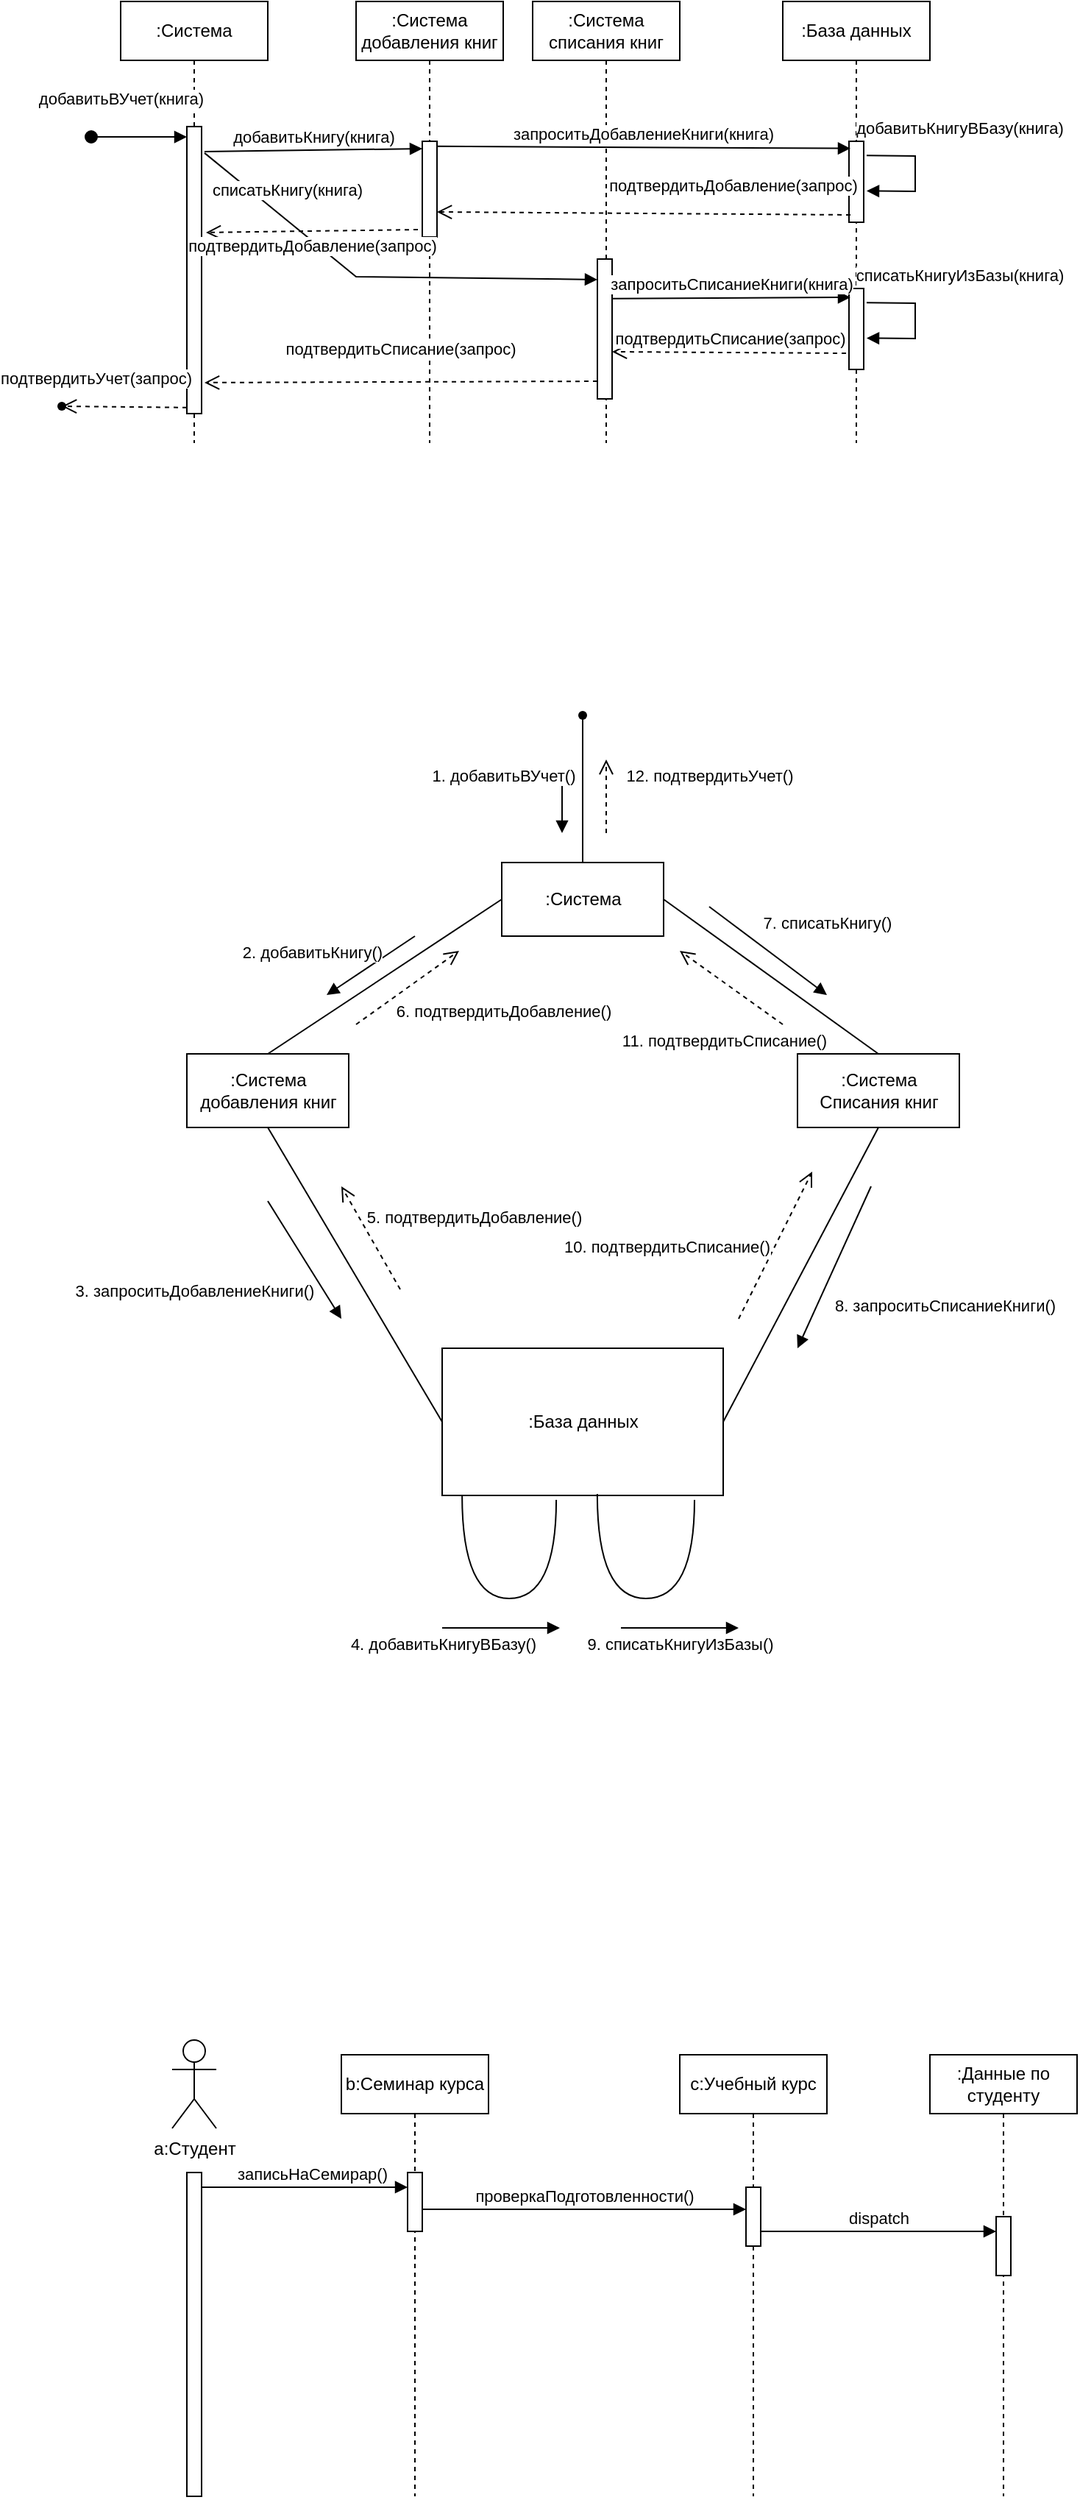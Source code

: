 <mxfile version="21.0.6" type="github">
  <diagram id="tuKGfG5eKeDsHUazF-pp" name="Страница 1">
    <mxGraphModel dx="1813" dy="741" grid="1" gridSize="10" guides="1" tooltips="1" connect="1" arrows="1" fold="1" page="1" pageScale="1" pageWidth="827" pageHeight="1169" math="0" shadow="0">
      <root>
        <mxCell id="0" />
        <mxCell id="1" parent="0" />
        <mxCell id="JLdi7RP3N2sEZm00f1cI-3" value=":Система" style="shape=umlLifeline;perimeter=lifelinePerimeter;whiteSpace=wrap;html=1;container=1;collapsible=0;recursiveResize=0;outlineConnect=0;" parent="1" vertex="1">
          <mxGeometry x="80" y="285" width="100" height="300" as="geometry" />
        </mxCell>
        <mxCell id="JLdi7RP3N2sEZm00f1cI-4" value="" style="html=1;points=[];perimeter=orthogonalPerimeter;" parent="JLdi7RP3N2sEZm00f1cI-3" vertex="1">
          <mxGeometry x="45" y="85" width="10" height="195" as="geometry" />
        </mxCell>
        <mxCell id="JLdi7RP3N2sEZm00f1cI-5" value="добавитьВУчет(книга)" style="html=1;verticalAlign=bottom;startArrow=oval;startFill=1;endArrow=block;startSize=8;rounded=0;entryX=0;entryY=0.036;entryDx=0;entryDy=0;entryPerimeter=0;" parent="1" target="JLdi7RP3N2sEZm00f1cI-4" edge="1">
          <mxGeometry x="-0.385" y="17" width="60" relative="1" as="geometry">
            <mxPoint x="60" y="377" as="sourcePoint" />
            <mxPoint x="160" y="380" as="targetPoint" />
            <mxPoint as="offset" />
          </mxGeometry>
        </mxCell>
        <mxCell id="JLdi7RP3N2sEZm00f1cI-6" value=":Система добавления книг" style="shape=umlLifeline;perimeter=lifelinePerimeter;whiteSpace=wrap;html=1;container=1;collapsible=0;recursiveResize=0;outlineConnect=0;" parent="1" vertex="1">
          <mxGeometry x="240" y="285" width="100" height="300" as="geometry" />
        </mxCell>
        <mxCell id="JLdi7RP3N2sEZm00f1cI-8" value="" style="html=1;points=[];perimeter=orthogonalPerimeter;" parent="JLdi7RP3N2sEZm00f1cI-6" vertex="1">
          <mxGeometry x="45" y="95" width="10" height="65" as="geometry" />
        </mxCell>
        <mxCell id="JLdi7RP3N2sEZm00f1cI-7" value=":Система списания книг" style="shape=umlLifeline;perimeter=lifelinePerimeter;whiteSpace=wrap;html=1;container=1;collapsible=0;recursiveResize=0;outlineConnect=0;" parent="1" vertex="1">
          <mxGeometry x="360" y="285" width="100" height="300" as="geometry" />
        </mxCell>
        <mxCell id="JLdi7RP3N2sEZm00f1cI-11" value="" style="html=1;points=[];perimeter=orthogonalPerimeter;" parent="JLdi7RP3N2sEZm00f1cI-7" vertex="1">
          <mxGeometry x="44" y="175" width="10" height="95" as="geometry" />
        </mxCell>
        <mxCell id="JLdi7RP3N2sEZm00f1cI-9" value="добавитьКнигу(книга)" style="html=1;verticalAlign=bottom;endArrow=block;rounded=0;exitX=1.2;exitY=0.087;exitDx=0;exitDy=0;exitPerimeter=0;entryX=0;entryY=0.077;entryDx=0;entryDy=0;entryPerimeter=0;" parent="1" source="JLdi7RP3N2sEZm00f1cI-4" target="JLdi7RP3N2sEZm00f1cI-8" edge="1">
          <mxGeometry width="80" relative="1" as="geometry">
            <mxPoint x="180" y="380" as="sourcePoint" />
            <mxPoint x="260" y="380" as="targetPoint" />
          </mxGeometry>
        </mxCell>
        <mxCell id="JLdi7RP3N2sEZm00f1cI-12" value="списатьКнигу(книга)" style="html=1;verticalAlign=bottom;endArrow=block;rounded=0;entryX=0;entryY=0.147;entryDx=0;entryDy=0;entryPerimeter=0;exitX=1.2;exitY=0.092;exitDx=0;exitDy=0;exitPerimeter=0;" parent="1" source="JLdi7RP3N2sEZm00f1cI-4" target="JLdi7RP3N2sEZm00f1cI-11" edge="1">
          <mxGeometry x="-0.558" y="9" width="80" relative="1" as="geometry">
            <mxPoint x="230" y="480" as="sourcePoint" />
            <mxPoint x="560" y="400" as="targetPoint" />
            <mxPoint as="offset" />
            <Array as="points">
              <mxPoint x="240" y="472" />
            </Array>
          </mxGeometry>
        </mxCell>
        <mxCell id="JLdi7RP3N2sEZm00f1cI-13" value=":База данных" style="shape=umlLifeline;perimeter=lifelinePerimeter;whiteSpace=wrap;html=1;container=1;collapsible=0;recursiveResize=0;outlineConnect=0;" parent="1" vertex="1">
          <mxGeometry x="530" y="285" width="100" height="300" as="geometry" />
        </mxCell>
        <mxCell id="FKkt8DUy-5Z0HEHGqQdj-4" value="" style="html=1;points=[];perimeter=orthogonalPerimeter;" parent="JLdi7RP3N2sEZm00f1cI-13" vertex="1">
          <mxGeometry x="45" y="95" width="10" height="55" as="geometry" />
        </mxCell>
        <mxCell id="FKkt8DUy-5Z0HEHGqQdj-8" value="добавитьКнигуВБазу(книга)" style="html=1;verticalAlign=bottom;endArrow=block;rounded=0;exitX=1.2;exitY=0.175;exitDx=0;exitDy=0;exitPerimeter=0;entryX=1.2;entryY=0.613;entryDx=0;entryDy=0;entryPerimeter=0;" parent="JLdi7RP3N2sEZm00f1cI-13" source="FKkt8DUy-5Z0HEHGqQdj-4" target="FKkt8DUy-5Z0HEHGqQdj-4" edge="1">
          <mxGeometry x="-0.267" y="32" width="80" relative="1" as="geometry">
            <mxPoint x="120" y="125" as="sourcePoint" />
            <mxPoint x="200" y="125" as="targetPoint" />
            <Array as="points">
              <mxPoint x="90" y="105" />
              <mxPoint x="90" y="129" />
            </Array>
            <mxPoint x="-2" y="-10" as="offset" />
          </mxGeometry>
        </mxCell>
        <mxCell id="FKkt8DUy-5Z0HEHGqQdj-10" value="" style="html=1;points=[];perimeter=orthogonalPerimeter;" parent="JLdi7RP3N2sEZm00f1cI-13" vertex="1">
          <mxGeometry x="45" y="195" width="10" height="55" as="geometry" />
        </mxCell>
        <mxCell id="FKkt8DUy-5Z0HEHGqQdj-11" value="списатьКнигуИзБазы(книга)" style="html=1;verticalAlign=bottom;endArrow=block;rounded=0;exitX=1.2;exitY=0.175;exitDx=0;exitDy=0;exitPerimeter=0;entryX=1.2;entryY=0.613;entryDx=0;entryDy=0;entryPerimeter=0;" parent="JLdi7RP3N2sEZm00f1cI-13" source="FKkt8DUy-5Z0HEHGqQdj-10" target="FKkt8DUy-5Z0HEHGqQdj-10" edge="1">
          <mxGeometry x="-0.267" y="32" width="80" relative="1" as="geometry">
            <mxPoint x="-360" y="-60" as="sourcePoint" />
            <mxPoint x="-280" y="-60" as="targetPoint" />
            <Array as="points">
              <mxPoint x="90" y="205" />
              <mxPoint x="90" y="229" />
            </Array>
            <mxPoint x="-2" y="-10" as="offset" />
          </mxGeometry>
        </mxCell>
        <mxCell id="FKkt8DUy-5Z0HEHGqQdj-5" value="запроситьДобавлениеКниги(книга)" style="html=1;verticalAlign=bottom;endArrow=block;rounded=0;exitX=1;exitY=0.052;exitDx=0;exitDy=0;exitPerimeter=0;entryX=0.1;entryY=0.088;entryDx=0;entryDy=0;entryPerimeter=0;" parent="1" source="JLdi7RP3N2sEZm00f1cI-8" target="FKkt8DUy-5Z0HEHGqQdj-4" edge="1">
          <mxGeometry width="80" relative="1" as="geometry">
            <mxPoint x="370" y="480" as="sourcePoint" />
            <mxPoint x="510" y="388" as="targetPoint" />
          </mxGeometry>
        </mxCell>
        <mxCell id="FKkt8DUy-5Z0HEHGqQdj-9" value="подтвердитьДобавление(запрос)" style="html=1;verticalAlign=bottom;endArrow=open;dashed=1;endSize=8;rounded=0;exitX=0.1;exitY=0.909;exitDx=0;exitDy=0;exitPerimeter=0;entryX=1;entryY=0.738;entryDx=0;entryDy=0;entryPerimeter=0;" parent="1" source="FKkt8DUy-5Z0HEHGqQdj-4" target="JLdi7RP3N2sEZm00f1cI-8" edge="1">
          <mxGeometry x="-0.429" y="-10" relative="1" as="geometry">
            <mxPoint x="460" y="670" as="sourcePoint" />
            <mxPoint x="300" y="430" as="targetPoint" />
            <Array as="points" />
            <mxPoint as="offset" />
          </mxGeometry>
        </mxCell>
        <mxCell id="FKkt8DUy-5Z0HEHGqQdj-12" value="запроситьСписаниеКниги(книга)" style="html=1;verticalAlign=bottom;endArrow=block;rounded=0;entryX=0.1;entryY=0.109;entryDx=0;entryDy=0;entryPerimeter=0;exitX=0.54;exitY=0.673;exitDx=0;exitDy=0;exitPerimeter=0;" parent="1" source="JLdi7RP3N2sEZm00f1cI-7" target="FKkt8DUy-5Z0HEHGqQdj-10" edge="1">
          <mxGeometry width="80" relative="1" as="geometry">
            <mxPoint x="420" y="490" as="sourcePoint" />
            <mxPoint x="450" y="480" as="targetPoint" />
          </mxGeometry>
        </mxCell>
        <mxCell id="FKkt8DUy-5Z0HEHGqQdj-13" value="подтвердитьСписание(запрос)" style="html=1;verticalAlign=bottom;endArrow=open;dashed=1;endSize=8;rounded=0;exitX=-0.2;exitY=0.8;exitDx=0;exitDy=0;exitPerimeter=0;entryX=1;entryY=0.663;entryDx=0;entryDy=0;entryPerimeter=0;" parent="1" source="FKkt8DUy-5Z0HEHGqQdj-10" target="JLdi7RP3N2sEZm00f1cI-11" edge="1">
          <mxGeometry relative="1" as="geometry">
            <mxPoint x="450" y="480" as="sourcePoint" />
            <mxPoint x="370" y="480" as="targetPoint" />
          </mxGeometry>
        </mxCell>
        <mxCell id="FKkt8DUy-5Z0HEHGqQdj-14" value="подтвердитьДобавление(запрос)" style="html=1;verticalAlign=bottom;endArrow=open;dashed=1;endSize=8;rounded=0;exitX=-0.3;exitY=0.923;exitDx=0;exitDy=0;exitPerimeter=0;entryX=1.3;entryY=0.369;entryDx=0;entryDy=0;entryPerimeter=0;" parent="1" source="JLdi7RP3N2sEZm00f1cI-8" target="JLdi7RP3N2sEZm00f1cI-4" edge="1">
          <mxGeometry x="0.004" y="19" relative="1" as="geometry">
            <mxPoint x="250" y="660" as="sourcePoint" />
            <mxPoint x="170" y="660" as="targetPoint" />
            <mxPoint as="offset" />
          </mxGeometry>
        </mxCell>
        <mxCell id="FKkt8DUy-5Z0HEHGqQdj-15" value="подтвердитьСписание(запрос)" style="html=1;verticalAlign=bottom;endArrow=open;dashed=1;endSize=8;rounded=0;exitX=0;exitY=0.874;exitDx=0;exitDy=0;exitPerimeter=0;entryX=1.2;entryY=0.892;entryDx=0;entryDy=0;entryPerimeter=0;" parent="1" source="JLdi7RP3N2sEZm00f1cI-11" target="JLdi7RP3N2sEZm00f1cI-4" edge="1">
          <mxGeometry x="0.001" y="-13" relative="1" as="geometry">
            <mxPoint x="320" y="690" as="sourcePoint" />
            <mxPoint x="240" y="690" as="targetPoint" />
            <mxPoint as="offset" />
          </mxGeometry>
        </mxCell>
        <mxCell id="FKkt8DUy-5Z0HEHGqQdj-19" value="подтвердитьУчет(запрос)" style="html=1;verticalAlign=bottom;endArrow=open;dashed=1;endSize=8;rounded=0;exitX=0;exitY=0.979;exitDx=0;exitDy=0;exitPerimeter=0;entryX=1.15;entryY=0.575;entryDx=0;entryDy=0;entryPerimeter=0;" parent="1" source="JLdi7RP3N2sEZm00f1cI-4" target="FKkt8DUy-5Z0HEHGqQdj-20" edge="1">
          <mxGeometry x="0.47" y="-10" relative="1" as="geometry">
            <mxPoint x="120" y="560" as="sourcePoint" />
            <mxPoint x="50" y="560" as="targetPoint" />
            <mxPoint as="offset" />
          </mxGeometry>
        </mxCell>
        <mxCell id="FKkt8DUy-5Z0HEHGqQdj-20" value="" style="shape=waypoint;sketch=0;fillStyle=solid;size=6;pointerEvents=1;points=[];fillColor=none;resizable=0;rotatable=0;perimeter=centerPerimeter;snapToPoint=1;" parent="1" vertex="1">
          <mxGeometry x="20" y="540" width="40" height="40" as="geometry" />
        </mxCell>
        <mxCell id="FKkt8DUy-5Z0HEHGqQdj-25" value="" style="shape=waypoint;sketch=0;fillStyle=solid;size=6;pointerEvents=1;points=[];fillColor=none;resizable=0;rotatable=0;perimeter=centerPerimeter;snapToPoint=1;" parent="1" vertex="1">
          <mxGeometry x="374" y="750" width="40" height="40" as="geometry" />
        </mxCell>
        <mxCell id="FKkt8DUy-5Z0HEHGqQdj-26" value=":Система" style="html=1;" parent="1" vertex="1">
          <mxGeometry x="339" y="870" width="110" height="50" as="geometry" />
        </mxCell>
        <mxCell id="FKkt8DUy-5Z0HEHGqQdj-27" value="" style="endArrow=none;html=1;rounded=0;exitX=0.5;exitY=0;exitDx=0;exitDy=0;entryX=0.525;entryY=1.075;entryDx=0;entryDy=0;entryPerimeter=0;" parent="1" source="FKkt8DUy-5Z0HEHGqQdj-26" target="FKkt8DUy-5Z0HEHGqQdj-25" edge="1">
          <mxGeometry width="50" height="50" relative="1" as="geometry">
            <mxPoint x="390" y="700" as="sourcePoint" />
            <mxPoint x="440" y="650" as="targetPoint" />
          </mxGeometry>
        </mxCell>
        <mxCell id="FKkt8DUy-5Z0HEHGqQdj-28" value="1. добавитьВУчет()" style="html=1;verticalAlign=bottom;endArrow=block;rounded=0;" parent="1" edge="1">
          <mxGeometry x="-0.5" y="-40" width="80" relative="1" as="geometry">
            <mxPoint x="380" y="810" as="sourcePoint" />
            <mxPoint x="380" y="850" as="targetPoint" />
            <mxPoint as="offset" />
          </mxGeometry>
        </mxCell>
        <mxCell id="FKkt8DUy-5Z0HEHGqQdj-29" value="12. подтвердитьУчет()" style="html=1;verticalAlign=bottom;endArrow=open;dashed=1;endSize=8;rounded=0;" parent="1" edge="1">
          <mxGeometry x="0.2" y="-70" relative="1" as="geometry">
            <mxPoint x="410" y="850" as="sourcePoint" />
            <mxPoint x="410" y="800" as="targetPoint" />
            <mxPoint as="offset" />
          </mxGeometry>
        </mxCell>
        <mxCell id="FKkt8DUy-5Z0HEHGqQdj-30" value=":Система &lt;br&gt;добавления книг" style="html=1;" parent="1" vertex="1">
          <mxGeometry x="125" y="1000" width="110" height="50" as="geometry" />
        </mxCell>
        <mxCell id="FKkt8DUy-5Z0HEHGqQdj-31" value="" style="endArrow=none;html=1;rounded=0;exitX=0.5;exitY=0;exitDx=0;exitDy=0;entryX=0;entryY=0.5;entryDx=0;entryDy=0;" parent="1" source="FKkt8DUy-5Z0HEHGqQdj-30" target="FKkt8DUy-5Z0HEHGqQdj-26" edge="1">
          <mxGeometry width="50" height="50" relative="1" as="geometry">
            <mxPoint x="180" y="960" as="sourcePoint" />
            <mxPoint x="230" y="910" as="targetPoint" />
          </mxGeometry>
        </mxCell>
        <mxCell id="FKkt8DUy-5Z0HEHGqQdj-32" value=":База данных" style="html=1;" parent="1" vertex="1">
          <mxGeometry x="298.5" y="1200" width="191" height="100" as="geometry" />
        </mxCell>
        <mxCell id="FKkt8DUy-5Z0HEHGqQdj-33" value="" style="endArrow=none;html=1;rounded=0;entryX=0.5;entryY=1;entryDx=0;entryDy=0;exitX=0;exitY=0.5;exitDx=0;exitDy=0;" parent="1" source="FKkt8DUy-5Z0HEHGqQdj-32" target="FKkt8DUy-5Z0HEHGqQdj-30" edge="1">
          <mxGeometry width="50" height="50" relative="1" as="geometry">
            <mxPoint x="170" y="1210" as="sourcePoint" />
            <mxPoint x="220" y="1160" as="targetPoint" />
          </mxGeometry>
        </mxCell>
        <mxCell id="FKkt8DUy-5Z0HEHGqQdj-35" value="" style="endArrow=none;html=1;rounded=0;edgeStyle=orthogonalEdgeStyle;curved=1;exitX=0.071;exitY=1;exitDx=0;exitDy=0;exitPerimeter=0;entryX=0.406;entryY=1.03;entryDx=0;entryDy=0;entryPerimeter=0;" parent="1" source="FKkt8DUy-5Z0HEHGqQdj-32" target="FKkt8DUy-5Z0HEHGqQdj-32" edge="1">
          <mxGeometry width="50" height="50" relative="1" as="geometry">
            <mxPoint x="330" y="1410" as="sourcePoint" />
            <mxPoint x="360" y="1400" as="targetPoint" />
            <Array as="points">
              <mxPoint x="312" y="1370" />
              <mxPoint x="376" y="1370" />
            </Array>
          </mxGeometry>
        </mxCell>
        <mxCell id="FKkt8DUy-5Z0HEHGqQdj-36" value="" style="endArrow=none;html=1;rounded=0;edgeStyle=orthogonalEdgeStyle;curved=1;exitX=0.552;exitY=0.99;exitDx=0;exitDy=0;exitPerimeter=0;entryX=0.903;entryY=1.03;entryDx=0;entryDy=0;entryPerimeter=0;" parent="1" source="FKkt8DUy-5Z0HEHGqQdj-32" target="FKkt8DUy-5Z0HEHGqQdj-32" edge="1">
          <mxGeometry width="50" height="50" relative="1" as="geometry">
            <mxPoint x="414.001" y="1310" as="sourcePoint" />
            <mxPoint x="477.986" y="1313" as="targetPoint" />
            <Array as="points">
              <mxPoint x="404" y="1370" />
              <mxPoint x="470" y="1370" />
            </Array>
          </mxGeometry>
        </mxCell>
        <mxCell id="FKkt8DUy-5Z0HEHGqQdj-37" value=":Система &lt;br&gt;Списания книг" style="html=1;" parent="1" vertex="1">
          <mxGeometry x="540" y="1000" width="110" height="50" as="geometry" />
        </mxCell>
        <mxCell id="FKkt8DUy-5Z0HEHGqQdj-38" value="" style="endArrow=none;html=1;rounded=0;curved=1;exitX=1;exitY=0.5;exitDx=0;exitDy=0;entryX=0.5;entryY=1;entryDx=0;entryDy=0;" parent="1" source="FKkt8DUy-5Z0HEHGqQdj-32" target="FKkt8DUy-5Z0HEHGqQdj-37" edge="1">
          <mxGeometry width="50" height="50" relative="1" as="geometry">
            <mxPoint x="390" y="1110" as="sourcePoint" />
            <mxPoint x="440" y="1060" as="targetPoint" />
          </mxGeometry>
        </mxCell>
        <mxCell id="FKkt8DUy-5Z0HEHGqQdj-39" value="" style="endArrow=none;html=1;rounded=0;curved=1;exitX=0.5;exitY=0;exitDx=0;exitDy=0;entryX=1;entryY=0.5;entryDx=0;entryDy=0;" parent="1" source="FKkt8DUy-5Z0HEHGqQdj-37" target="FKkt8DUy-5Z0HEHGqQdj-26" edge="1">
          <mxGeometry width="50" height="50" relative="1" as="geometry">
            <mxPoint x="570" y="960" as="sourcePoint" />
            <mxPoint x="620" y="910" as="targetPoint" />
          </mxGeometry>
        </mxCell>
        <mxCell id="FKkt8DUy-5Z0HEHGqQdj-40" value="2. добавитьКнигу()" style="html=1;verticalAlign=bottom;endArrow=block;rounded=0;curved=1;" parent="1" edge="1">
          <mxGeometry x="0.923" y="-22" width="80" relative="1" as="geometry">
            <mxPoint x="280" y="920" as="sourcePoint" />
            <mxPoint x="220" y="960" as="targetPoint" />
            <mxPoint as="offset" />
          </mxGeometry>
        </mxCell>
        <mxCell id="FKkt8DUy-5Z0HEHGqQdj-41" value="3. запроситьДобавлениеКниги()" style="html=1;verticalAlign=bottom;endArrow=block;rounded=0;curved=1;" parent="1" edge="1">
          <mxGeometry x="-0.303" y="-79" width="80" relative="1" as="geometry">
            <mxPoint x="180" y="1100" as="sourcePoint" />
            <mxPoint x="230" y="1180" as="targetPoint" />
            <mxPoint as="offset" />
          </mxGeometry>
        </mxCell>
        <mxCell id="FKkt8DUy-5Z0HEHGqQdj-42" value="4. добавитьКнигуВБазу()" style="html=1;verticalAlign=bottom;endArrow=block;rounded=0;curved=1;" parent="1" edge="1">
          <mxGeometry x="-1" y="-20" width="80" relative="1" as="geometry">
            <mxPoint x="298.5" y="1390" as="sourcePoint" />
            <mxPoint x="378.5" y="1390" as="targetPoint" />
            <mxPoint as="offset" />
          </mxGeometry>
        </mxCell>
        <mxCell id="FKkt8DUy-5Z0HEHGqQdj-43" value="5. подтвердитьДобавление()" style="html=1;verticalAlign=bottom;endArrow=open;dashed=1;endSize=8;rounded=0;curved=1;" parent="1" edge="1">
          <mxGeometry x="-0.754" y="-63" relative="1" as="geometry">
            <mxPoint x="270" y="1160" as="sourcePoint" />
            <mxPoint x="230" y="1090" as="targetPoint" />
            <mxPoint as="offset" />
          </mxGeometry>
        </mxCell>
        <mxCell id="FKkt8DUy-5Z0HEHGqQdj-44" value="6. подтвердитьДобавление()" style="html=1;verticalAlign=bottom;endArrow=open;dashed=1;endSize=8;rounded=0;curved=1;" parent="1" edge="1">
          <mxGeometry x="0.892" y="-58" relative="1" as="geometry">
            <mxPoint x="240" y="980" as="sourcePoint" />
            <mxPoint x="310" y="930" as="targetPoint" />
            <mxPoint as="offset" />
          </mxGeometry>
        </mxCell>
        <mxCell id="FKkt8DUy-5Z0HEHGqQdj-45" value="7. списатьКнигу()" style="html=1;verticalAlign=bottom;endArrow=block;rounded=0;curved=1;" parent="1" edge="1">
          <mxGeometry x="0.52" y="32" width="80" relative="1" as="geometry">
            <mxPoint x="480" y="900" as="sourcePoint" />
            <mxPoint x="560" y="960" as="targetPoint" />
            <mxPoint as="offset" />
          </mxGeometry>
        </mxCell>
        <mxCell id="FKkt8DUy-5Z0HEHGqQdj-46" value="8. запроситьСписаниеКниги()" style="html=1;verticalAlign=bottom;endArrow=block;rounded=0;curved=1;" parent="1" edge="1">
          <mxGeometry x="0.014" y="83" width="80" relative="1" as="geometry">
            <mxPoint x="590" y="1090" as="sourcePoint" />
            <mxPoint x="540" y="1200" as="targetPoint" />
            <mxPoint as="offset" />
          </mxGeometry>
        </mxCell>
        <mxCell id="FKkt8DUy-5Z0HEHGqQdj-47" value="9. списатьКнигуИзБазы()" style="html=1;verticalAlign=bottom;endArrow=block;rounded=0;curved=1;" parent="1" edge="1">
          <mxGeometry y="-20" width="80" relative="1" as="geometry">
            <mxPoint x="420" y="1390" as="sourcePoint" />
            <mxPoint x="500" y="1390" as="targetPoint" />
            <mxPoint as="offset" />
          </mxGeometry>
        </mxCell>
        <mxCell id="FKkt8DUy-5Z0HEHGqQdj-48" value="10. подтвердитьСписание()" style="html=1;verticalAlign=bottom;endArrow=open;dashed=1;endSize=8;rounded=0;curved=1;" parent="1" edge="1">
          <mxGeometry x="-0.76" y="63" relative="1" as="geometry">
            <mxPoint x="500" y="1180" as="sourcePoint" />
            <mxPoint x="550" y="1080" as="targetPoint" />
            <mxPoint x="1" as="offset" />
          </mxGeometry>
        </mxCell>
        <mxCell id="FKkt8DUy-5Z0HEHGqQdj-49" value="11. подтвердитьСписание()" style="html=1;verticalAlign=bottom;endArrow=open;dashed=1;endSize=8;rounded=0;curved=1;" parent="1" edge="1">
          <mxGeometry x="-0.513" y="40" relative="1" as="geometry">
            <mxPoint x="530" y="980" as="sourcePoint" />
            <mxPoint x="460" y="930" as="targetPoint" />
            <mxPoint as="offset" />
          </mxGeometry>
        </mxCell>
        <mxCell id="aZN-3JPKK4wE17QASu8p-5" value="а:Студент" style="shape=umlActor;verticalLabelPosition=bottom;verticalAlign=top;html=1;" parent="1" vertex="1">
          <mxGeometry x="115" y="1670" width="30" height="60" as="geometry" />
        </mxCell>
        <mxCell id="aZN-3JPKK4wE17QASu8p-6" value="" style="endArrow=none;dashed=1;html=1;rounded=0;" parent="1" edge="1">
          <mxGeometry width="50" height="50" relative="1" as="geometry">
            <mxPoint x="130" y="1980" as="sourcePoint" />
            <mxPoint x="130" y="1760" as="targetPoint" />
          </mxGeometry>
        </mxCell>
        <mxCell id="aZN-3JPKK4wE17QASu8p-9" value="" style="html=1;points=[];perimeter=orthogonalPerimeter;outlineConnect=0;targetShapes=umlLifeline;portConstraint=eastwest;newEdgeStyle={&quot;edgeStyle&quot;:&quot;elbowEdgeStyle&quot;,&quot;elbow&quot;:&quot;vertical&quot;,&quot;curved&quot;:0,&quot;rounded&quot;:0};" parent="1" vertex="1">
          <mxGeometry x="125" y="1760" width="10" height="220" as="geometry" />
        </mxCell>
        <mxCell id="aZN-3JPKK4wE17QASu8p-10" value="b:Семинар курса" style="shape=umlLifeline;perimeter=lifelinePerimeter;whiteSpace=wrap;html=1;container=1;dropTarget=0;collapsible=0;recursiveResize=0;outlineConnect=0;portConstraint=eastwest;newEdgeStyle={&quot;edgeStyle&quot;:&quot;elbowEdgeStyle&quot;,&quot;elbow&quot;:&quot;vertical&quot;,&quot;curved&quot;:0,&quot;rounded&quot;:0};" parent="1" vertex="1">
          <mxGeometry x="230" y="1680" width="100" height="300" as="geometry" />
        </mxCell>
        <mxCell id="aZN-3JPKK4wE17QASu8p-12" value="" style="html=1;points=[];perimeter=orthogonalPerimeter;outlineConnect=0;targetShapes=umlLifeline;portConstraint=eastwest;newEdgeStyle={&quot;edgeStyle&quot;:&quot;elbowEdgeStyle&quot;,&quot;elbow&quot;:&quot;vertical&quot;,&quot;curved&quot;:0,&quot;rounded&quot;:0};" parent="aZN-3JPKK4wE17QASu8p-10" vertex="1">
          <mxGeometry x="45" y="80" width="10" height="40" as="geometry" />
        </mxCell>
        <mxCell id="aZN-3JPKK4wE17QASu8p-11" value="записьНаСемирар()" style="html=1;verticalAlign=bottom;endArrow=block;edgeStyle=elbowEdgeStyle;elbow=vertical;curved=0;rounded=0;" parent="1" target="aZN-3JPKK4wE17QASu8p-12" edge="1">
          <mxGeometry x="0.072" width="80" relative="1" as="geometry">
            <mxPoint x="135" y="1769.952" as="sourcePoint" />
            <mxPoint x="270" y="1770" as="targetPoint" />
            <Array as="points">
              <mxPoint x="200" y="1770" />
            </Array>
            <mxPoint as="offset" />
          </mxGeometry>
        </mxCell>
        <mxCell id="aZN-3JPKK4wE17QASu8p-13" value="с:Учебный курс" style="shape=umlLifeline;perimeter=lifelinePerimeter;whiteSpace=wrap;html=1;container=1;dropTarget=0;collapsible=0;recursiveResize=0;outlineConnect=0;portConstraint=eastwest;newEdgeStyle={&quot;edgeStyle&quot;:&quot;elbowEdgeStyle&quot;,&quot;elbow&quot;:&quot;vertical&quot;,&quot;curved&quot;:0,&quot;rounded&quot;:0};" parent="1" vertex="1">
          <mxGeometry x="460" y="1680" width="100" height="300" as="geometry" />
        </mxCell>
        <mxCell id="aZN-3JPKK4wE17QASu8p-14" value="" style="html=1;points=[];perimeter=orthogonalPerimeter;outlineConnect=0;targetShapes=umlLifeline;portConstraint=eastwest;newEdgeStyle={&quot;edgeStyle&quot;:&quot;elbowEdgeStyle&quot;,&quot;elbow&quot;:&quot;vertical&quot;,&quot;curved&quot;:0,&quot;rounded&quot;:0};" parent="aZN-3JPKK4wE17QASu8p-13" vertex="1">
          <mxGeometry x="45" y="90" width="10" height="40" as="geometry" />
        </mxCell>
        <mxCell id="aZN-3JPKK4wE17QASu8p-15" value="проверкаПодготовленности()" style="html=1;verticalAlign=bottom;endArrow=block;edgeStyle=elbowEdgeStyle;elbow=vertical;curved=0;rounded=0;" parent="1" source="aZN-3JPKK4wE17QASu8p-12" target="aZN-3JPKK4wE17QASu8p-14" edge="1">
          <mxGeometry width="80" relative="1" as="geometry">
            <mxPoint x="300" y="1790" as="sourcePoint" />
            <mxPoint x="380" y="1790" as="targetPoint" />
            <mxPoint as="offset" />
          </mxGeometry>
        </mxCell>
        <mxCell id="aZN-3JPKK4wE17QASu8p-16" value=":Данные по студенту" style="shape=umlLifeline;perimeter=lifelinePerimeter;whiteSpace=wrap;html=1;container=1;dropTarget=0;collapsible=0;recursiveResize=0;outlineConnect=0;portConstraint=eastwest;newEdgeStyle={&quot;edgeStyle&quot;:&quot;elbowEdgeStyle&quot;,&quot;elbow&quot;:&quot;vertical&quot;,&quot;curved&quot;:0,&quot;rounded&quot;:0};" parent="1" vertex="1">
          <mxGeometry x="630" y="1680" width="100" height="300" as="geometry" />
        </mxCell>
        <mxCell id="aZN-3JPKK4wE17QASu8p-18" value="" style="html=1;points=[];perimeter=orthogonalPerimeter;outlineConnect=0;targetShapes=umlLifeline;portConstraint=eastwest;newEdgeStyle={&quot;edgeStyle&quot;:&quot;elbowEdgeStyle&quot;,&quot;elbow&quot;:&quot;vertical&quot;,&quot;curved&quot;:0,&quot;rounded&quot;:0};" parent="aZN-3JPKK4wE17QASu8p-16" vertex="1">
          <mxGeometry x="45" y="110" width="10" height="40" as="geometry" />
        </mxCell>
        <mxCell id="aZN-3JPKK4wE17QASu8p-17" value="dispatch" style="html=1;verticalAlign=bottom;endArrow=block;edgeStyle=elbowEdgeStyle;elbow=vertical;curved=0;rounded=0;" parent="1" source="aZN-3JPKK4wE17QASu8p-14" target="aZN-3JPKK4wE17QASu8p-18" edge="1">
          <mxGeometry width="80" relative="1" as="geometry">
            <mxPoint x="580" y="1790" as="sourcePoint" />
            <mxPoint x="650" y="1850" as="targetPoint" />
          </mxGeometry>
        </mxCell>
      </root>
    </mxGraphModel>
  </diagram>
</mxfile>
